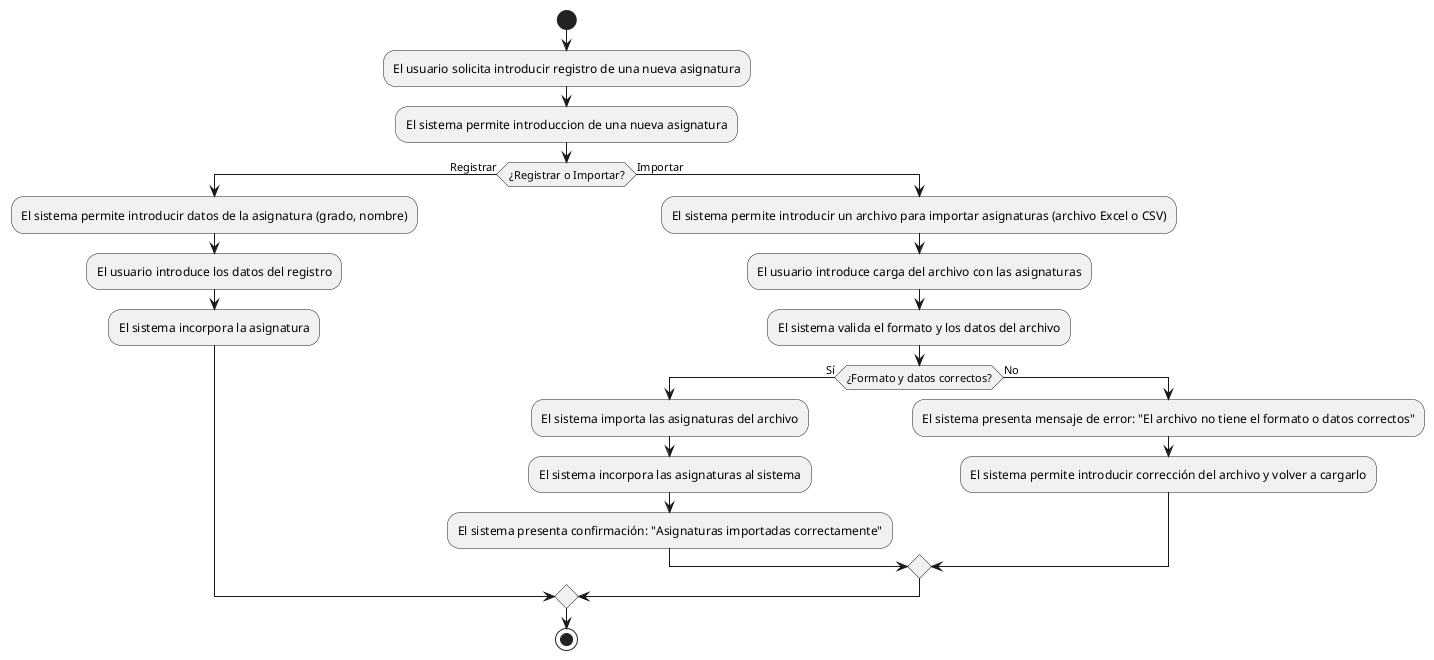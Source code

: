 @startuml
start
:El usuario solicita introducir registro de una nueva asignatura;
:El sistema permite introduccion de una nueva asignatura;
if (¿Registrar o Importar?) then (Registrar)
  :El sistema permite introducir datos de la asignatura (grado, nombre);
  :El usuario introduce los datos del registro;
  :El sistema incorpora la asignatura;
else (Importar)
  :El sistema permite introducir un archivo para importar asignaturas (archivo Excel o CSV);
  :El usuario introduce carga del archivo con las asignaturas;
  :El sistema valida el formato y los datos del archivo;
  if (¿Formato y datos correctos?) then (Sí)
    :El sistema importa las asignaturas del archivo;
    :El sistema incorpora las asignaturas al sistema;
    :El sistema presenta confirmación: "Asignaturas importadas correctamente";
  else (No)
    :El sistema presenta mensaje de error: "El archivo no tiene el formato o datos correctos";
    :El sistema permite introducir corrección del archivo y volver a cargarlo;
  endif
endif
stop
@enduml
